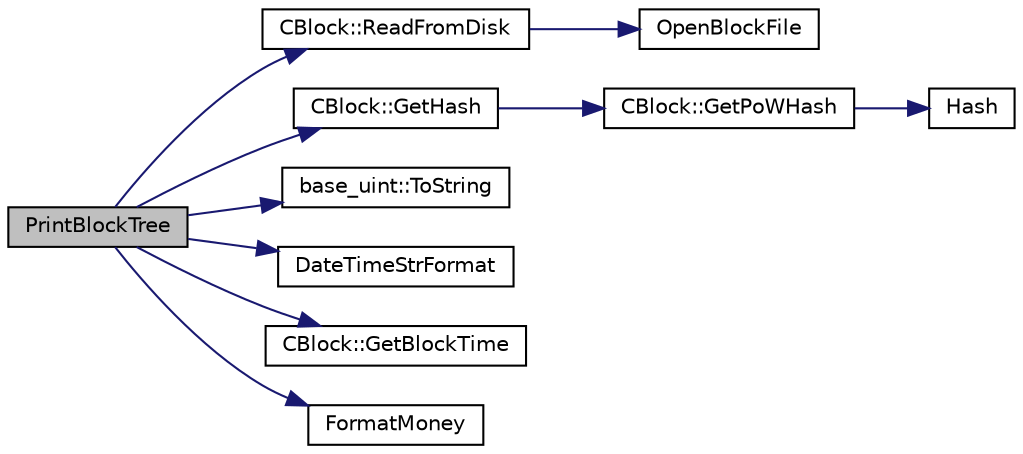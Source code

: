digraph "PrintBlockTree"
{
  edge [fontname="Helvetica",fontsize="10",labelfontname="Helvetica",labelfontsize="10"];
  node [fontname="Helvetica",fontsize="10",shape=record];
  rankdir="LR";
  Node364 [label="PrintBlockTree",height=0.2,width=0.4,color="black", fillcolor="grey75", style="filled", fontcolor="black"];
  Node364 -> Node365 [color="midnightblue",fontsize="10",style="solid",fontname="Helvetica"];
  Node365 [label="CBlock::ReadFromDisk",height=0.2,width=0.4,color="black", fillcolor="white", style="filled",URL="$d3/d51/class_c_block.html#a77a1b1e9902e1e557d762f5a5f325cd8"];
  Node365 -> Node366 [color="midnightblue",fontsize="10",style="solid",fontname="Helvetica"];
  Node366 [label="OpenBlockFile",height=0.2,width=0.4,color="black", fillcolor="white", style="filled",URL="$d4/dbf/main_8h.html#acaa494f20aefb99c5f5f9022a97d0040"];
  Node364 -> Node367 [color="midnightblue",fontsize="10",style="solid",fontname="Helvetica"];
  Node367 [label="CBlock::GetHash",height=0.2,width=0.4,color="black", fillcolor="white", style="filled",URL="$d3/d51/class_c_block.html#a681acf1fa72ec2ed6c83ea5afc14e0f3"];
  Node367 -> Node368 [color="midnightblue",fontsize="10",style="solid",fontname="Helvetica"];
  Node368 [label="CBlock::GetPoWHash",height=0.2,width=0.4,color="black", fillcolor="white", style="filled",URL="$d3/d51/class_c_block.html#af203beb528a62ec30b0453cf5d860044"];
  Node368 -> Node369 [color="midnightblue",fontsize="10",style="solid",fontname="Helvetica"];
  Node369 [label="Hash",height=0.2,width=0.4,color="black", fillcolor="white", style="filled",URL="$db/dfb/hash_8h.html#ab3f6c437460137530d86e09c2c102e99"];
  Node364 -> Node370 [color="midnightblue",fontsize="10",style="solid",fontname="Helvetica"];
  Node370 [label="base_uint::ToString",height=0.2,width=0.4,color="black", fillcolor="white", style="filled",URL="$da/df7/classbase__uint.html#acccba4d9d51a0c36261718ca0cbb293b"];
  Node364 -> Node371 [color="midnightblue",fontsize="10",style="solid",fontname="Helvetica"];
  Node371 [label="DateTimeStrFormat",height=0.2,width=0.4,color="black", fillcolor="white", style="filled",URL="$df/d2d/util_8cpp.html#a749bc6776c8ec72d7c5e4dea56aee415"];
  Node364 -> Node372 [color="midnightblue",fontsize="10",style="solid",fontname="Helvetica"];
  Node372 [label="CBlock::GetBlockTime",height=0.2,width=0.4,color="black", fillcolor="white", style="filled",URL="$d3/d51/class_c_block.html#a4fa8201373b08e0ee4b4c678b8f2c4aa"];
  Node364 -> Node373 [color="midnightblue",fontsize="10",style="solid",fontname="Helvetica"];
  Node373 [label="FormatMoney",height=0.2,width=0.4,color="black", fillcolor="white", style="filled",URL="$df/d2d/util_8cpp.html#a3293aaba439017a99a494cbf39fb5681"];
}
